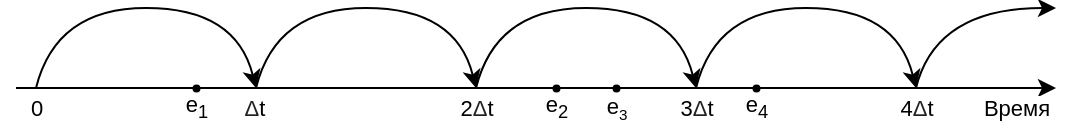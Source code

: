 <mxfile version="20.7.4" type="device" pages="3"><diagram id="KMv1QmAwRzumxNJU07oJ" name="delta t"><mxGraphModel dx="371" dy="697" grid="1" gridSize="10" guides="1" tooltips="1" connect="1" arrows="1" fold="1" page="1" pageScale="1" pageWidth="827" pageHeight="1169" math="0" shadow="0"><root><mxCell id="0"/><mxCell id="1" parent="0"/><mxCell id="cKtBrkRgg0j_BmCfLf_a-1" value="" style="endArrow=classic;html=1;rounded=0;" parent="1" edge="1"><mxGeometry relative="1" as="geometry"><mxPoint x="154" y="250" as="sourcePoint"/><mxPoint x="674" y="250" as="targetPoint"/></mxGeometry></mxCell><mxCell id="cKtBrkRgg0j_BmCfLf_a-2" value="Время" style="edgeLabel;resizable=0;html=1;align=center;verticalAlign=middle;" parent="cKtBrkRgg0j_BmCfLf_a-1" connectable="0" vertex="1"><mxGeometry relative="1" as="geometry"><mxPoint x="240" y="10" as="offset"/></mxGeometry></mxCell><mxCell id="cKtBrkRgg0j_BmCfLf_a-18" value="0" style="edgeLabel;html=1;align=center;verticalAlign=middle;resizable=0;points=[];" parent="cKtBrkRgg0j_BmCfLf_a-1" vertex="1" connectable="0"><mxGeometry x="-0.935" relative="1" as="geometry"><mxPoint x="-7" y="10" as="offset"/></mxGeometry></mxCell><mxCell id="cKtBrkRgg0j_BmCfLf_a-19" value="&lt;font style=&quot;font-size: 11px;&quot;&gt;&lt;span style=&quot;text-align: start; caret-color: rgb(32, 33, 34); color: rgb(32, 33, 34); font-family: sans-serif;&quot;&gt;Δ&lt;/span&gt;t&lt;/font&gt;" style="edgeLabel;html=1;align=center;verticalAlign=middle;resizable=0;points=[];" parent="cKtBrkRgg0j_BmCfLf_a-1" vertex="1" connectable="0"><mxGeometry x="-0.542" relative="1" as="geometry"><mxPoint y="10" as="offset"/></mxGeometry></mxCell><mxCell id="cKtBrkRgg0j_BmCfLf_a-21" value="2&lt;span style=&quot;text-align: start; caret-color: rgb(32, 33, 34); color: rgb(32, 33, 34); font-family: sans-serif;&quot;&gt;Δ&lt;/span&gt;t" style="edgeLabel;html=1;align=center;verticalAlign=middle;resizable=0;points=[];fontSize=11;" parent="cKtBrkRgg0j_BmCfLf_a-1" vertex="1" connectable="0"><mxGeometry x="-0.077" relative="1" as="geometry"><mxPoint x="-10" y="10" as="offset"/></mxGeometry></mxCell><mxCell id="cKtBrkRgg0j_BmCfLf_a-22" value="3&lt;span style=&quot;text-align: start; caret-color: rgb(32, 33, 34); color: rgb(32, 33, 34); font-family: sans-serif;&quot;&gt;Δ&lt;/span&gt;t" style="edgeLabel;html=1;align=center;verticalAlign=middle;resizable=0;points=[];fontSize=11;" parent="cKtBrkRgg0j_BmCfLf_a-1" vertex="1" connectable="0"><mxGeometry x="0.341" y="-2" relative="1" as="geometry"><mxPoint x="-9" y="8" as="offset"/></mxGeometry></mxCell><mxCell id="cKtBrkRgg0j_BmCfLf_a-23" value="4&lt;span style=&quot;text-align: start; caret-color: rgb(32, 33, 34); color: rgb(32, 33, 34); font-family: sans-serif;&quot;&gt;Δ&lt;/span&gt;t" style="edgeLabel;html=1;align=center;verticalAlign=middle;resizable=0;points=[];fontSize=11;" parent="cKtBrkRgg0j_BmCfLf_a-1" vertex="1" connectable="0"><mxGeometry x="0.764" y="-1" relative="1" as="geometry"><mxPoint x="-9" y="9" as="offset"/></mxGeometry></mxCell><mxCell id="cKtBrkRgg0j_BmCfLf_a-65" value="e&lt;sub&gt;1&lt;/sub&gt;" style="edgeLabel;html=1;align=center;verticalAlign=middle;resizable=0;points=[];fontSize=11;" parent="cKtBrkRgg0j_BmCfLf_a-1" vertex="1" connectable="0"><mxGeometry x="-0.777" y="-2" relative="1" as="geometry"><mxPoint x="32" y="8" as="offset"/></mxGeometry></mxCell><mxCell id="cKtBrkRgg0j_BmCfLf_a-66" value="e&lt;sub&gt;2&lt;/sub&gt;" style="edgeLabel;html=1;align=center;verticalAlign=middle;resizable=0;points=[];fontSize=11;" parent="cKtBrkRgg0j_BmCfLf_a-1" vertex="1" connectable="0"><mxGeometry x="-0.343" y="2" relative="1" as="geometry"><mxPoint x="99" y="12" as="offset"/></mxGeometry></mxCell><mxCell id="cKtBrkRgg0j_BmCfLf_a-68" value="e&lt;span style=&quot;font-size: 9.167px;&quot;&gt;&lt;sub&gt;3&lt;/sub&gt;&lt;/span&gt;" style="edgeLabel;html=1;align=center;verticalAlign=middle;resizable=0;points=[];fontSize=11;" parent="cKtBrkRgg0j_BmCfLf_a-1" vertex="1" connectable="0"><mxGeometry x="0.615" y="-2" relative="1" as="geometry"><mxPoint x="-120" y="8" as="offset"/></mxGeometry></mxCell><mxCell id="cKtBrkRgg0j_BmCfLf_a-69" value="e&lt;sub&gt;4&lt;/sub&gt;" style="edgeLabel;html=1;align=center;verticalAlign=middle;resizable=0;points=[];fontSize=11;" parent="cKtBrkRgg0j_BmCfLf_a-1" vertex="1" connectable="0"><mxGeometry x="0.564" y="1" relative="1" as="geometry"><mxPoint x="-37" y="11" as="offset"/></mxGeometry></mxCell><mxCell id="cKtBrkRgg0j_BmCfLf_a-12" value="" style="curved=1;endArrow=classic;html=1;rounded=1;targetPerimeterSpacing=17;" parent="1" edge="1"><mxGeometry width="50" height="50" relative="1" as="geometry"><mxPoint x="604" y="250" as="sourcePoint"/><mxPoint x="674" y="210" as="targetPoint"/><Array as="points"><mxPoint x="614" y="210"/></Array></mxGeometry></mxCell><mxCell id="cKtBrkRgg0j_BmCfLf_a-14" value="" style="curved=1;endArrow=classic;html=1;rounded=1;targetPerimeterSpacing=17;" parent="1" edge="1"><mxGeometry width="50" height="50" relative="1" as="geometry"><mxPoint x="494" y="250" as="sourcePoint"/><mxPoint x="604" y="250" as="targetPoint"/><Array as="points"><mxPoint x="504" y="210"/><mxPoint x="594" y="210"/></Array></mxGeometry></mxCell><mxCell id="cKtBrkRgg0j_BmCfLf_a-15" value="" style="curved=1;endArrow=classic;html=1;rounded=1;targetPerimeterSpacing=17;" parent="1" edge="1"><mxGeometry width="50" height="50" relative="1" as="geometry"><mxPoint x="384" y="250" as="sourcePoint"/><mxPoint x="494" y="250" as="targetPoint"/><Array as="points"><mxPoint x="394" y="210"/><mxPoint x="484" y="210"/></Array></mxGeometry></mxCell><mxCell id="cKtBrkRgg0j_BmCfLf_a-16" value="" style="curved=1;endArrow=classic;html=1;rounded=1;targetPerimeterSpacing=17;" parent="1" edge="1"><mxGeometry width="50" height="50" relative="1" as="geometry"><mxPoint x="274" y="250" as="sourcePoint"/><mxPoint x="384" y="250" as="targetPoint"/><Array as="points"><mxPoint x="284" y="210"/><mxPoint x="374" y="210"/></Array></mxGeometry></mxCell><mxCell id="cKtBrkRgg0j_BmCfLf_a-17" value="" style="curved=1;endArrow=classic;html=1;rounded=1;targetPerimeterSpacing=17;" parent="1" edge="1"><mxGeometry width="50" height="50" relative="1" as="geometry"><mxPoint x="164" y="250" as="sourcePoint"/><mxPoint x="274" y="250" as="targetPoint"/><Array as="points"><mxPoint x="174" y="210"/><mxPoint x="264" y="210"/></Array></mxGeometry></mxCell><mxCell id="cKtBrkRgg0j_BmCfLf_a-25" value="" style="shape=waypoint;sketch=0;fillStyle=solid;size=6;pointerEvents=1;points=[];fillColor=none;resizable=0;rotatable=0;perimeter=centerPerimeter;snapToPoint=1;fontSize=11;strokeWidth=0;shadow=0;perimeterSpacing=0;" parent="1" vertex="1"><mxGeometry x="224" y="230" width="40" height="40" as="geometry"/></mxCell><mxCell id="cKtBrkRgg0j_BmCfLf_a-40" value="" style="shape=waypoint;sketch=0;fillStyle=solid;size=6;pointerEvents=1;points=[];fillColor=none;resizable=0;rotatable=0;perimeter=centerPerimeter;snapToPoint=1;fontSize=11;strokeWidth=0;shadow=0;perimeterSpacing=0;" parent="1" vertex="1"><mxGeometry x="404" y="230" width="40" height="40" as="geometry"/></mxCell><mxCell id="cKtBrkRgg0j_BmCfLf_a-48" value="" style="shape=waypoint;sketch=0;fillStyle=solid;size=6;pointerEvents=1;points=[];fillColor=none;resizable=0;rotatable=0;perimeter=centerPerimeter;snapToPoint=1;fontSize=11;strokeWidth=0;shadow=0;perimeterSpacing=0;" parent="1" vertex="1"><mxGeometry x="434" y="230" width="40" height="40" as="geometry"/></mxCell><mxCell id="cKtBrkRgg0j_BmCfLf_a-64" value="" style="shape=waypoint;sketch=0;fillStyle=solid;size=6;pointerEvents=1;points=[];fillColor=none;resizable=0;rotatable=0;perimeter=centerPerimeter;snapToPoint=1;fontSize=11;strokeWidth=0;shadow=0;perimeterSpacing=0;" parent="1" vertex="1"><mxGeometry x="504" y="230" width="40" height="40" as="geometry"/></mxCell></root></mxGraphModel></diagram><diagram id="pV2gE-wgixSJf4m0eMTf" name="delta z"><mxGraphModel dx="583" dy="697" grid="1" gridSize="10" guides="1" tooltips="1" connect="1" arrows="1" fold="1" page="1" pageScale="1" pageWidth="827" pageHeight="1169" math="0" shadow="0"><root><mxCell id="0"/><mxCell id="1" parent="0"/><mxCell id="Vh6ejoAK32ohGKoCwGKY-1" value="" style="endArrow=classicThin;html=1;rounded=0;endFill=1;" parent="1" edge="1"><mxGeometry relative="1" as="geometry"><mxPoint x="80" y="250" as="sourcePoint"/><mxPoint x="720" y="250" as="targetPoint"/></mxGeometry></mxCell><mxCell id="Vh6ejoAK32ohGKoCwGKY-2" value="Время" style="edgeLabel;resizable=0;html=1;align=center;verticalAlign=middle;" parent="Vh6ejoAK32ohGKoCwGKY-1" connectable="0" vertex="1"><mxGeometry relative="1" as="geometry"><mxPoint x="300" y="10" as="offset"/></mxGeometry></mxCell><mxCell id="Vh6ejoAK32ohGKoCwGKY-3" value="0" style="edgeLabel;html=1;align=center;verticalAlign=middle;resizable=0;points=[];" parent="Vh6ejoAK32ohGKoCwGKY-1" vertex="1" connectable="0"><mxGeometry x="-0.935" relative="1" as="geometry"><mxPoint x="-11" y="10" as="offset"/></mxGeometry></mxCell><mxCell id="Vh6ejoAK32ohGKoCwGKY-4" value="&lt;div style=&quot;text-align: start;&quot;&gt;&lt;font face=&quot;sans-serif&quot; color=&quot;#202122&quot;&gt;&lt;span style=&quot;caret-color: rgb(32, 33, 34);&quot;&gt;t&lt;sub&gt;1&lt;/sub&gt;&lt;/span&gt;&lt;/font&gt;&lt;/div&gt;" style="edgeLabel;html=1;align=center;verticalAlign=middle;resizable=0;points=[];" parent="Vh6ejoAK32ohGKoCwGKY-1" vertex="1" connectable="0"><mxGeometry x="-0.542" relative="1" as="geometry"><mxPoint x="-27" y="10" as="offset"/></mxGeometry></mxCell><mxCell id="Vh6ejoAK32ohGKoCwGKY-5" value="t&lt;sub&gt;2&lt;/sub&gt;" style="edgeLabel;html=1;align=center;verticalAlign=middle;resizable=0;points=[];fontSize=11;" parent="Vh6ejoAK32ohGKoCwGKY-1" vertex="1" connectable="0"><mxGeometry x="-0.077" relative="1" as="geometry"><mxPoint x="-45" y="10" as="offset"/></mxGeometry></mxCell><mxCell id="Vh6ejoAK32ohGKoCwGKY-6" value="t&lt;sub&gt;4&lt;/sub&gt;" style="edgeLabel;html=1;align=center;verticalAlign=middle;resizable=0;points=[];fontSize=11;" parent="Vh6ejoAK32ohGKoCwGKY-1" vertex="1" connectable="0"><mxGeometry x="0.341" y="-2" relative="1" as="geometry"><mxPoint x="-59" y="8" as="offset"/></mxGeometry></mxCell><mxCell id="Vh6ejoAK32ohGKoCwGKY-7" value="c&lt;sub&gt;2&lt;/sub&gt;" style="edgeLabel;html=1;align=center;verticalAlign=middle;resizable=0;points=[];fontSize=11;" parent="Vh6ejoAK32ohGKoCwGKY-1" vertex="1" connectable="0"><mxGeometry x="0.764" y="-1" relative="1" as="geometry"><mxPoint x="6" y="9" as="offset"/></mxGeometry></mxCell><mxCell id="Vh6ejoAK32ohGKoCwGKY-8" value="e&lt;sub&gt;1&lt;/sub&gt;" style="edgeLabel;html=1;align=center;verticalAlign=middle;resizable=0;points=[];fontSize=11;" parent="Vh6ejoAK32ohGKoCwGKY-1" vertex="1" connectable="0"><mxGeometry x="-0.777" y="-2" relative="1" as="geometry"><mxPoint x="48" y="-32" as="offset"/></mxGeometry></mxCell><mxCell id="Vh6ejoAK32ohGKoCwGKY-9" value="e&lt;sub&gt;2&lt;/sub&gt;" style="edgeLabel;html=1;align=center;verticalAlign=middle;resizable=0;points=[];fontSize=11;" parent="Vh6ejoAK32ohGKoCwGKY-1" vertex="1" connectable="0"><mxGeometry x="-0.343" y="2" relative="1" as="geometry"><mxPoint x="40" y="-28" as="offset"/></mxGeometry></mxCell><mxCell id="Vh6ejoAK32ohGKoCwGKY-10" value="e&lt;span style=&quot;font-size: 9.167px;&quot;&gt;&lt;sub&gt;3&lt;/sub&gt;&lt;/span&gt;" style="edgeLabel;html=1;align=center;verticalAlign=middle;resizable=0;points=[];fontSize=11;" parent="Vh6ejoAK32ohGKoCwGKY-1" vertex="1" connectable="0"><mxGeometry x="0.615" y="-2" relative="1" as="geometry"><mxPoint x="-217" y="-32" as="offset"/></mxGeometry></mxCell><mxCell id="Vh6ejoAK32ohGKoCwGKY-11" value="e&lt;sub&gt;4&lt;/sub&gt;" style="edgeLabel;html=1;align=center;verticalAlign=middle;resizable=0;points=[];fontSize=11;" parent="Vh6ejoAK32ohGKoCwGKY-1" vertex="1" connectable="0"><mxGeometry x="0.564" y="1" relative="1" as="geometry"><mxPoint x="-130" y="-29" as="offset"/></mxGeometry></mxCell><mxCell id="Vh6ejoAK32ohGKoCwGKY-12" value="e&lt;sub&gt;0&lt;/sub&gt;" style="edgeLabel;html=1;align=center;verticalAlign=middle;resizable=0;points=[];fontSize=11;" parent="Vh6ejoAK32ohGKoCwGKY-1" vertex="1" connectable="0"><mxGeometry x="-0.779" y="-1" relative="1" as="geometry"><mxPoint x="-61" y="-31" as="offset"/></mxGeometry></mxCell><mxCell id="Vh6ejoAK32ohGKoCwGKY-13" value="&lt;sub&gt;&lt;span style=&quot;font-size: 11px;&quot;&gt;c&lt;sub&gt;1&lt;/sub&gt;&lt;/span&gt;&lt;/sub&gt;" style="edgeLabel;html=1;align=center;verticalAlign=middle;resizable=0;points=[];fontSize=11;" parent="Vh6ejoAK32ohGKoCwGKY-1" vertex="1" connectable="0"><mxGeometry x="0.027" relative="1" as="geometry"><mxPoint x="-29" y="10" as="offset"/></mxGeometry></mxCell><mxCell id="Vh6ejoAK32ohGKoCwGKY-14" value="e&lt;sub&gt;5&lt;/sub&gt;" style="edgeLabel;html=1;align=center;verticalAlign=middle;resizable=0;points=[];fontSize=11;" parent="Vh6ejoAK32ohGKoCwGKY-1" vertex="1" connectable="0"><mxGeometry x="0.688" y="-1" relative="1" as="geometry"><mxPoint x="30" y="-31" as="offset"/></mxGeometry></mxCell><mxCell id="Vh6ejoAK32ohGKoCwGKY-15" value="" style="curved=1;endArrow=classicThin;html=1;rounded=1;targetPerimeterSpacing=17;endFill=1;strokeWidth=2;" parent="1" edge="1"><mxGeometry width="50" height="50" relative="1" as="geometry"><mxPoint x="650" y="250" as="sourcePoint"/><mxPoint x="720" y="210" as="targetPoint"/><Array as="points"><mxPoint x="660" y="210"/></Array></mxGeometry></mxCell><mxCell id="Vh6ejoAK32ohGKoCwGKY-16" value="" style="curved=1;endArrow=classicThin;html=1;rounded=1;targetPerimeterSpacing=17;endFill=1;strokeWidth=2;" parent="1" edge="1"><mxGeometry width="50" height="50" relative="1" as="geometry"><mxPoint x="90" y="250" as="sourcePoint"/><mxPoint x="200" y="250" as="targetPoint"/><Array as="points"><mxPoint x="110" y="210"/><mxPoint x="180" y="210"/></Array></mxGeometry></mxCell><mxCell id="Vh6ejoAK32ohGKoCwGKY-17" value="" style="shape=waypoint;sketch=0;fillStyle=solid;size=6;pointerEvents=1;points=[];fillColor=none;resizable=0;rotatable=0;perimeter=centerPerimeter;snapToPoint=1;fontSize=11;strokeWidth=0;shadow=0;perimeterSpacing=0;" parent="1" vertex="1"><mxGeometry x="180" y="230" width="40" height="40" as="geometry"/></mxCell><mxCell id="Vh6ejoAK32ohGKoCwGKY-18" value="" style="shape=waypoint;sketch=0;fillStyle=solid;size=6;pointerEvents=1;points=[];fillColor=none;resizable=0;rotatable=0;perimeter=centerPerimeter;snapToPoint=1;fontSize=11;strokeWidth=0;shadow=0;perimeterSpacing=0;" parent="1" vertex="1"><mxGeometry x="360" y="230" width="40" height="40" as="geometry"/></mxCell><mxCell id="Vh6ejoAK32ohGKoCwGKY-19" value="" style="shape=waypoint;sketch=0;fillStyle=solid;size=6;pointerEvents=1;points=[];fillColor=none;resizable=0;rotatable=0;perimeter=centerPerimeter;snapToPoint=1;fontSize=11;strokeWidth=0;shadow=0;perimeterSpacing=0;" parent="1" vertex="1"><mxGeometry x="310" y="230" width="40" height="40" as="geometry"/></mxCell><mxCell id="Vh6ejoAK32ohGKoCwGKY-20" value="" style="shape=waypoint;sketch=0;fillStyle=solid;size=6;pointerEvents=1;points=[];fillColor=none;resizable=0;rotatable=0;perimeter=centerPerimeter;snapToPoint=1;fontSize=11;strokeWidth=0;shadow=0;perimeterSpacing=0;" parent="1" vertex="1"><mxGeometry x="430" y="230" width="40" height="40" as="geometry"/></mxCell><mxCell id="Vh6ejoAK32ohGKoCwGKY-21" value="" style="curved=1;endArrow=classicThin;html=1;rounded=1;targetPerimeterSpacing=17;endFill=1;strokeWidth=2;" parent="1" edge="1"><mxGeometry width="50" height="50" relative="1" as="geometry"><mxPoint x="200" y="250" as="sourcePoint"/><mxPoint x="330" y="250" as="targetPoint"/><Array as="points"><mxPoint x="230" y="210"/><mxPoint x="300" y="210"/></Array></mxGeometry></mxCell><mxCell id="Vh6ejoAK32ohGKoCwGKY-22" value="" style="curved=1;endArrow=classicThin;html=1;rounded=1;targetPerimeterSpacing=17;endFill=1;strokeWidth=2;" parent="1" target="Vh6ejoAK32ohGKoCwGKY-18" edge="1"><mxGeometry width="50" height="50" relative="1" as="geometry"><mxPoint x="330" y="250" as="sourcePoint"/><mxPoint x="460" y="250" as="targetPoint"/><Array as="points"><mxPoint x="340" y="210"/><mxPoint x="370" y="210"/></Array></mxGeometry></mxCell><mxCell id="Vh6ejoAK32ohGKoCwGKY-23" value="" style="curved=1;endArrow=classicThin;html=1;rounded=1;targetPerimeterSpacing=17;endFill=1;strokeWidth=2;" parent="1" edge="1"><mxGeometry width="50" height="50" relative="1" as="geometry"><mxPoint x="380" y="250" as="sourcePoint"/><mxPoint x="450" y="250" as="targetPoint"/><Array as="points"><mxPoint x="390" y="210"/><mxPoint x="440" y="210"/></Array></mxGeometry></mxCell><mxCell id="Vh6ejoAK32ohGKoCwGKY-24" value="" style="curved=1;endArrow=classicThin;html=1;rounded=1;targetPerimeterSpacing=17;endFill=1;strokeWidth=2;" parent="1" edge="1"><mxGeometry width="50" height="50" relative="1" as="geometry"><mxPoint x="450" y="250" as="sourcePoint"/><mxPoint x="650" y="250" as="targetPoint"/><Array as="points"><mxPoint x="480" y="210"/><mxPoint x="610" y="210"/></Array></mxGeometry></mxCell><mxCell id="Vh6ejoAK32ohGKoCwGKY-25" value="" style="shape=waypoint;sketch=0;fillStyle=solid;size=6;pointerEvents=1;points=[];fillColor=none;resizable=0;rotatable=0;perimeter=centerPerimeter;snapToPoint=1;fontSize=11;strokeWidth=0;shadow=0;perimeterSpacing=0;" parent="1" vertex="1"><mxGeometry x="70" y="230" width="40" height="40" as="geometry"/></mxCell><mxCell id="Vh6ejoAK32ohGKoCwGKY-26" value="" style="shape=waypoint;sketch=0;fillStyle=solid;size=6;pointerEvents=1;points=[];fillColor=none;resizable=0;rotatable=0;perimeter=centerPerimeter;snapToPoint=1;fontSize=11;strokeWidth=0;shadow=0;perimeterSpacing=0;" parent="1" vertex="1"><mxGeometry x="630" y="230" width="40" height="40" as="geometry"/></mxCell><mxCell id="Vh6ejoAK32ohGKoCwGKY-27" value="" style="shape=curlyBracket;whiteSpace=wrap;html=1;rounded=1;flipH=1;shadow=0;sketch=0;strokeWidth=1;fontSize=11;fillColor=none;direction=north;" parent="1" vertex="1"><mxGeometry x="90" y="300" width="110" height="20" as="geometry"/></mxCell><mxCell id="Vh6ejoAK32ohGKoCwGKY-28" value="" style="shape=curlyBracket;whiteSpace=wrap;html=1;rounded=1;flipH=1;shadow=0;sketch=0;strokeWidth=1;fontSize=11;fillColor=none;direction=north;" parent="1" vertex="1"><mxGeometry x="200" y="300" width="130" height="20" as="geometry"/></mxCell><mxCell id="Vh6ejoAK32ohGKoCwGKY-29" value="" style="shape=curlyBracket;whiteSpace=wrap;html=1;rounded=1;flipH=1;shadow=0;sketch=0;strokeWidth=1;fontSize=11;fillColor=none;direction=north;" parent="1" vertex="1"><mxGeometry x="330" y="300" width="120" height="20" as="geometry"/></mxCell><mxCell id="Vh6ejoAK32ohGKoCwGKY-30" value="" style="shape=curlyBracket;whiteSpace=wrap;html=1;rounded=1;flipH=1;shadow=0;sketch=0;strokeWidth=1;fontSize=11;fillColor=none;direction=north;" parent="1" vertex="1"><mxGeometry x="200" y="380" width="180" height="20" as="geometry"/></mxCell><mxCell id="Vh6ejoAK32ohGKoCwGKY-31" value="" style="shape=curlyBracket;whiteSpace=wrap;html=1;rounded=1;flipH=1;shadow=0;sketch=0;strokeWidth=1;fontSize=11;fillColor=none;direction=north;" parent="1" vertex="1"><mxGeometry x="380" y="380" width="270" height="20" as="geometry"/></mxCell><mxCell id="Vh6ejoAK32ohGKoCwGKY-32" value="" style="line;strokeWidth=1;direction=south;html=1;perimeter=backbonePerimeter;points=[];outlineConnect=0;shadow=0;sketch=0;fontSize=11;fillColor=none;" parent="1" vertex="1"><mxGeometry x="85" y="270" width="10" height="20" as="geometry"/></mxCell><mxCell id="Vh6ejoAK32ohGKoCwGKY-33" value="" style="line;strokeWidth=1;direction=south;html=1;perimeter=backbonePerimeter;points=[];outlineConnect=0;shadow=0;sketch=0;fontSize=11;fillColor=none;" parent="1" vertex="1"><mxGeometry x="195" y="270" width="10" height="20" as="geometry"/></mxCell><mxCell id="Vh6ejoAK32ohGKoCwGKY-34" value="" style="line;strokeWidth=1;direction=south;html=1;perimeter=backbonePerimeter;points=[];outlineConnect=0;shadow=0;sketch=0;fontSize=11;fillColor=none;" parent="1" vertex="1"><mxGeometry x="325" y="270" width="10" height="20" as="geometry"/></mxCell><mxCell id="Vh6ejoAK32ohGKoCwGKY-35" value="" style="line;strokeWidth=1;direction=south;html=1;perimeter=backbonePerimeter;points=[];outlineConnect=0;shadow=0;sketch=0;fontSize=11;fillColor=none;" parent="1" vertex="1"><mxGeometry x="445" y="270" width="10" height="20" as="geometry"/></mxCell><mxCell id="Vh6ejoAK32ohGKoCwGKY-36" value="" style="line;strokeWidth=1;direction=south;html=1;perimeter=backbonePerimeter;points=[];outlineConnect=0;shadow=0;sketch=0;fontSize=11;fillColor=none;" parent="1" vertex="1"><mxGeometry x="195" y="350" width="10" height="20" as="geometry"/></mxCell><mxCell id="Vh6ejoAK32ohGKoCwGKY-37" value="" style="line;strokeWidth=1;direction=south;html=1;perimeter=backbonePerimeter;points=[];outlineConnect=0;shadow=0;sketch=0;fontSize=11;fillColor=none;" parent="1" vertex="1"><mxGeometry x="375" y="350" width="10" height="20" as="geometry"/></mxCell><mxCell id="Vh6ejoAK32ohGKoCwGKY-38" value="" style="line;strokeWidth=1;direction=south;html=1;perimeter=backbonePerimeter;points=[];outlineConnect=0;shadow=0;sketch=0;fontSize=11;fillColor=none;" parent="1" vertex="1"><mxGeometry x="645" y="350" width="10" height="20" as="geometry"/></mxCell><mxCell id="Vh6ejoAK32ohGKoCwGKY-39" value="A&lt;sub&gt;1&lt;/sub&gt;" style="text;html=1;strokeColor=none;fillColor=none;align=center;verticalAlign=middle;whiteSpace=wrap;rounded=0;shadow=0;sketch=0;strokeWidth=1;fontSize=11;" parent="1" vertex="1"><mxGeometry x="140" y="320" width="12.5" height="20" as="geometry"/></mxCell><mxCell id="Vh6ejoAK32ohGKoCwGKY-40" value="A&lt;sub&gt;2&lt;/sub&gt;" style="text;html=1;strokeColor=none;fillColor=none;align=center;verticalAlign=middle;whiteSpace=wrap;rounded=0;shadow=0;sketch=0;strokeWidth=1;fontSize=11;" parent="1" vertex="1"><mxGeometry x="258.75" y="320" width="12.5" height="20" as="geometry"/></mxCell><mxCell id="Vh6ejoAK32ohGKoCwGKY-41" value="A&lt;span style=&quot;font-size: 9.167px;&quot;&gt;&lt;sub&gt;3&lt;/sub&gt;&lt;/span&gt;" style="text;html=1;strokeColor=none;fillColor=none;align=center;verticalAlign=middle;whiteSpace=wrap;rounded=0;shadow=0;sketch=0;strokeWidth=1;fontSize=11;" parent="1" vertex="1"><mxGeometry x="383.75" y="320" width="12.5" height="20" as="geometry"/></mxCell></root></mxGraphModel></diagram><diagram name="delft" id="32yzfd8zbCDT6p-yQ1WH"><mxGraphModel dx="464" dy="871" grid="1" gridSize="10" guides="1" tooltips="1" connect="1" arrows="1" fold="1" page="1" pageScale="1" pageWidth="827" pageHeight="1169" math="0" shadow="0"><root><mxCell id="ralPsWuAEDpZf-qdHvh1-0"/><mxCell id="ralPsWuAEDpZf-qdHvh1-1" parent="ralPsWuAEDpZf-qdHvh1-0"/><mxCell id="Ng2i4rhF9wiG7zZO2P-p-20" value="" style="endArrow=classic;html=1;rounded=0;" edge="1" parent="ralPsWuAEDpZf-qdHvh1-1"><mxGeometry relative="1" as="geometry"><mxPoint x="510.69" y="260" as="sourcePoint"/><mxPoint x="860" y="260" as="targetPoint"/></mxGeometry></mxCell><mxCell id="Ng2i4rhF9wiG7zZO2P-p-21" value="Время" style="edgeLabel;resizable=0;html=1;align=center;verticalAlign=middle;" connectable="0" vertex="1" parent="Ng2i4rhF9wiG7zZO2P-p-20"><mxGeometry relative="1" as="geometry"><mxPoint x="159" y="10" as="offset"/></mxGeometry></mxCell><mxCell id="B6szDnQl3JdlNvCBeud0-0" value="" style="endArrow=none;html=1;rounded=0;fontSize=12;startSize=14;endSize=14;sourcePerimeterSpacing=8;targetPerimeterSpacing=8;curved=0;" edge="1" parent="ralPsWuAEDpZf-qdHvh1-1"><mxGeometry width="50" height="50" relative="1" as="geometry"><mxPoint x="230" y="260" as="sourcePoint"/><mxPoint x="310" y="260" as="targetPoint"/><Array as="points"><mxPoint x="230" y="220"/><mxPoint x="310" y="220"/></Array></mxGeometry></mxCell><mxCell id="B6szDnQl3JdlNvCBeud0-1" value="&lt;div style=&quot;text-align: start;&quot;&gt;&lt;font face=&quot;sans-serif&quot; color=&quot;#202122&quot;&gt;&lt;span style=&quot;caret-color: rgb(32, 33, 34);&quot;&gt;t&lt;sub&gt;1&lt;/sub&gt;+t&lt;sub&gt;p&lt;/sub&gt;&lt;/span&gt;&lt;/font&gt;&lt;/div&gt;" style="edgeLabel;html=1;align=center;verticalAlign=middle;resizable=0;points=[];" vertex="1" connectable="0" parent="ralPsWuAEDpZf-qdHvh1-1"><mxGeometry x="310.0" y="270" as="geometry"/></mxCell><mxCell id="B6szDnQl3JdlNvCBeud0-2" value="" style="endArrow=none;html=1;rounded=0;fontSize=12;startSize=14;endSize=14;sourcePerimeterSpacing=8;targetPerimeterSpacing=8;curved=0;" edge="1" parent="ralPsWuAEDpZf-qdHvh1-1"><mxGeometry width="50" height="50" relative="1" as="geometry"><mxPoint x="350" y="260" as="sourcePoint"/><mxPoint x="430.0" y="260" as="targetPoint"/><Array as="points"><mxPoint x="350" y="220"/><mxPoint x="430" y="220"/></Array></mxGeometry></mxCell><mxCell id="B6szDnQl3JdlNvCBeud0-3" value="&lt;div style=&quot;text-align: start;&quot;&gt;&lt;font face=&quot;sans-serif&quot; color=&quot;#202122&quot;&gt;&lt;span style=&quot;caret-color: rgb(32, 33, 34);&quot;&gt;t&lt;sub&gt;2&lt;/sub&gt;&lt;/span&gt;&lt;/font&gt;&lt;/div&gt;" style="edgeLabel;html=1;align=center;verticalAlign=middle;resizable=0;points=[];" vertex="1" connectable="0" parent="ralPsWuAEDpZf-qdHvh1-1"><mxGeometry x="350.0" y="270" as="geometry"/></mxCell><mxCell id="B6szDnQl3JdlNvCBeud0-4" value="&lt;div style=&quot;text-align: start;&quot;&gt;&lt;font face=&quot;sans-serif&quot; color=&quot;#202122&quot;&gt;&lt;span style=&quot;caret-color: rgb(32, 33, 34);&quot;&gt;t&lt;sub&gt;2&lt;/sub&gt;+t&lt;sub&gt;p&lt;/sub&gt;&lt;/span&gt;&lt;/font&gt;&lt;/div&gt;" style="edgeLabel;html=1;align=center;verticalAlign=middle;resizable=0;points=[];" vertex="1" connectable="0" parent="ralPsWuAEDpZf-qdHvh1-1"><mxGeometry x="430.0" y="270" as="geometry"/></mxCell><mxCell id="B6szDnQl3JdlNvCBeud0-5" value="" style="endArrow=none;html=1;rounded=0;fontSize=12;startSize=14;endSize=14;sourcePerimeterSpacing=8;targetPerimeterSpacing=8;curved=0;" edge="1" parent="ralPsWuAEDpZf-qdHvh1-1"><mxGeometry width="50" height="50" relative="1" as="geometry"><mxPoint x="680.0" y="260" as="sourcePoint"/><mxPoint x="760.0" y="260" as="targetPoint"/><Array as="points"><mxPoint x="680" y="220"/><mxPoint x="760" y="220"/></Array></mxGeometry></mxCell><mxCell id="B6szDnQl3JdlNvCBeud0-6" value="" style="endArrow=none;html=1;rounded=0;fontSize=12;startSize=14;endSize=14;sourcePerimeterSpacing=8;targetPerimeterSpacing=8;curved=0;" edge="1" parent="ralPsWuAEDpZf-qdHvh1-1"><mxGeometry width="50" height="50" relative="1" as="geometry"><mxPoint x="530.0" y="260" as="sourcePoint"/><mxPoint x="610.0" y="260" as="targetPoint"/><Array as="points"><mxPoint x="530" y="220"/><mxPoint x="610" y="220"/></Array></mxGeometry></mxCell><mxCell id="JAmFh_fY5VMdA7O6yPv2-0" value="" style="endArrow=none;dashed=1;html=1;rounded=0;fontSize=12;startSize=14;endSize=14;sourcePerimeterSpacing=8;targetPerimeterSpacing=8;curved=1;" edge="1" parent="ralPsWuAEDpZf-qdHvh1-1"><mxGeometry width="50" height="50" relative="1" as="geometry"><mxPoint x="450" y="260" as="sourcePoint"/><mxPoint x="510" y="260" as="targetPoint"/></mxGeometry></mxCell><mxCell id="JAmFh_fY5VMdA7O6yPv2-1" value="" style="endArrow=none;html=1;rounded=0;fontSize=12;startSize=14;endSize=14;sourcePerimeterSpacing=8;targetPerimeterSpacing=8;curved=1;" edge="1" parent="ralPsWuAEDpZf-qdHvh1-1"><mxGeometry width="50" height="50" relative="1" as="geometry"><mxPoint x="180" y="260" as="sourcePoint"/><mxPoint x="450" y="260" as="targetPoint"/></mxGeometry></mxCell><mxCell id="JAmFh_fY5VMdA7O6yPv2-2" value="&lt;div style=&quot;text-align: start;&quot;&gt;&lt;font face=&quot;sans-serif&quot; color=&quot;#202122&quot;&gt;&lt;span style=&quot;caret-color: rgb(32, 33, 34);&quot;&gt;t&lt;sub&gt;1&lt;/sub&gt;&lt;/span&gt;&lt;/font&gt;&lt;/div&gt;" style="edgeLabel;html=1;align=center;verticalAlign=middle;resizable=0;points=[];" vertex="1" connectable="0" parent="ralPsWuAEDpZf-qdHvh1-1"><mxGeometry x="240.0" y="280" as="geometry"><mxPoint x="-10" y="-10" as="offset"/></mxGeometry></mxCell><mxCell id="JAmFh_fY5VMdA7O6yPv2-3" value="&lt;div style=&quot;text-align: start;&quot;&gt;&lt;font face=&quot;sans-serif&quot; color=&quot;#202122&quot;&gt;&lt;span style=&quot;caret-color: rgb(32, 33, 34);&quot;&gt;0&lt;/span&gt;&lt;/font&gt;&lt;/div&gt;" style="edgeLabel;html=1;align=center;verticalAlign=middle;resizable=0;points=[];" vertex="1" connectable="0" parent="ralPsWuAEDpZf-qdHvh1-1"><mxGeometry x="190.0" y="270" as="geometry"/></mxCell><mxCell id="JAmFh_fY5VMdA7O6yPv2-5" value="&lt;div style=&quot;text-align: start;&quot;&gt;&lt;font face=&quot;sans-serif&quot; color=&quot;#202122&quot;&gt;&lt;span style=&quot;caret-color: rgb(32, 33, 34);&quot;&gt;t&lt;sub&gt;i&lt;/sub&gt;&lt;/span&gt;&lt;/font&gt;&lt;/div&gt;" style="edgeLabel;html=1;align=center;verticalAlign=middle;resizable=0;points=[];" vertex="1" connectable="0" parent="ralPsWuAEDpZf-qdHvh1-1"><mxGeometry x="530.0" y="270" as="geometry"/></mxCell><mxCell id="JAmFh_fY5VMdA7O6yPv2-6" value="&lt;div style=&quot;text-align: start;&quot;&gt;&lt;font face=&quot;sans-serif&quot; color=&quot;#202122&quot;&gt;&lt;span style=&quot;caret-color: rgb(32, 33, 34);&quot;&gt;t&lt;sub&gt;i&lt;/sub&gt;+t&lt;sub&gt;p&lt;/sub&gt;&lt;/span&gt;&lt;/font&gt;&lt;/div&gt;" style="edgeLabel;html=1;align=center;verticalAlign=middle;resizable=0;points=[];" vertex="1" connectable="0" parent="ralPsWuAEDpZf-qdHvh1-1"><mxGeometry x="610.0" y="270" as="geometry"/></mxCell><mxCell id="JAmFh_fY5VMdA7O6yPv2-7" value="&lt;div style=&quot;text-align: start;&quot;&gt;&lt;font face=&quot;sans-serif&quot; color=&quot;#202122&quot;&gt;&lt;span style=&quot;caret-color: rgb(32, 33, 34);&quot;&gt;t&lt;sub&gt;i+1&lt;/sub&gt;&lt;/span&gt;&lt;/font&gt;&lt;/div&gt;" style="edgeLabel;html=1;align=center;verticalAlign=middle;resizable=0;points=[];" vertex="1" connectable="0" parent="ralPsWuAEDpZf-qdHvh1-1"><mxGeometry x="680.0" y="270" as="geometry"/></mxCell><mxCell id="JAmFh_fY5VMdA7O6yPv2-8" value="&lt;div style=&quot;text-align: start;&quot;&gt;&lt;font face=&quot;sans-serif&quot; color=&quot;#202122&quot;&gt;&lt;span style=&quot;caret-color: rgb(32, 33, 34);&quot;&gt;t&lt;sub&gt;i+1&lt;/sub&gt;+t&lt;sub&gt;p&lt;/sub&gt;&lt;/span&gt;&lt;/font&gt;&lt;/div&gt;" style="edgeLabel;html=1;align=center;verticalAlign=middle;resizable=0;points=[];" vertex="1" connectable="0" parent="ralPsWuAEDpZf-qdHvh1-1"><mxGeometry x="760.0" y="270" as="geometry"/></mxCell><mxCell id="ijxl-WrIdKarz1wefCOX-0" value="" style="shape=curlyBracket;whiteSpace=wrap;html=1;rounded=1;flipH=1;shadow=0;sketch=0;strokeWidth=1;fontSize=11;fillColor=none;direction=north;rotation=-180;" vertex="1" parent="ralPsWuAEDpZf-qdHvh1-1"><mxGeometry x="230" y="190" width="80" height="20" as="geometry"/></mxCell><mxCell id="_9vX0L0P0FAYkwyaC1wx-0" value="" style="shape=waypoint;sketch=0;fillStyle=solid;size=6;pointerEvents=1;points=[];fillColor=none;resizable=0;rotatable=0;perimeter=centerPerimeter;snapToPoint=1;fontSize=11;strokeWidth=0;shadow=0;perimeterSpacing=0;" vertex="1" parent="ralPsWuAEDpZf-qdHvh1-1"><mxGeometry x="330" y="240" width="40" height="40" as="geometry"/></mxCell><mxCell id="_9vX0L0P0FAYkwyaC1wx-1" value="" style="shape=waypoint;sketch=0;fillStyle=solid;size=6;pointerEvents=1;points=[];fillColor=none;resizable=0;rotatable=0;perimeter=centerPerimeter;snapToPoint=1;fontSize=11;strokeWidth=0;shadow=0;perimeterSpacing=0;" vertex="1" parent="ralPsWuAEDpZf-qdHvh1-1"><mxGeometry x="210" y="240" width="40" height="40" as="geometry"/></mxCell><mxCell id="_9vX0L0P0FAYkwyaC1wx-2" value="" style="shape=waypoint;sketch=0;fillStyle=solid;size=6;pointerEvents=1;points=[];fillColor=none;resizable=0;rotatable=0;perimeter=centerPerimeter;snapToPoint=1;fontSize=11;strokeWidth=0;shadow=0;perimeterSpacing=0;" vertex="1" parent="ralPsWuAEDpZf-qdHvh1-1"><mxGeometry x="510" y="240" width="40" height="40" as="geometry"/></mxCell><mxCell id="_9vX0L0P0FAYkwyaC1wx-3" value="" style="shape=waypoint;sketch=0;fillStyle=solid;size=6;pointerEvents=1;points=[];fillColor=none;resizable=0;rotatable=0;perimeter=centerPerimeter;snapToPoint=1;fontSize=11;strokeWidth=0;shadow=0;perimeterSpacing=0;" vertex="1" parent="ralPsWuAEDpZf-qdHvh1-1"><mxGeometry x="660" y="240" width="40" height="40" as="geometry"/></mxCell><mxCell id="l1aqh-gnU4RmDm3DTg-P-1" value="" style="shape=curlyBracket;whiteSpace=wrap;html=1;rounded=1;flipH=1;shadow=0;sketch=0;strokeWidth=1;fontSize=11;fillColor=none;direction=north;rotation=-180;" vertex="1" parent="ralPsWuAEDpZf-qdHvh1-1"><mxGeometry x="350" y="190" width="80" height="20" as="geometry"/></mxCell><mxCell id="l1aqh-gnU4RmDm3DTg-P-2" value="" style="shape=curlyBracket;whiteSpace=wrap;html=1;rounded=1;flipH=1;shadow=0;sketch=0;strokeWidth=1;fontSize=11;fillColor=none;direction=north;rotation=-180;" vertex="1" parent="ralPsWuAEDpZf-qdHvh1-1"><mxGeometry x="530" y="190" width="80" height="20" as="geometry"/></mxCell><mxCell id="l1aqh-gnU4RmDm3DTg-P-3" value="" style="shape=curlyBracket;whiteSpace=wrap;html=1;rounded=1;flipH=1;shadow=0;sketch=0;strokeWidth=1;fontSize=11;fillColor=none;direction=north;rotation=-180;" vertex="1" parent="ralPsWuAEDpZf-qdHvh1-1"><mxGeometry x="680" y="190" width="80" height="20" as="geometry"/></mxCell><mxCell id="l1aqh-gnU4RmDm3DTg-P-4" value="&lt;div style=&quot;text-align: start;&quot;&gt;&lt;font face=&quot;sans-serif&quot; color=&quot;#202122&quot;&gt;&lt;span style=&quot;caret-color: rgb(32, 33, 34);&quot;&gt;P&lt;sub&gt;2&lt;/sub&gt;&lt;/span&gt;&lt;/font&gt;&lt;/div&gt;" style="edgeLabel;html=1;align=center;verticalAlign=middle;resizable=0;points=[];" vertex="1" connectable="0" parent="ralPsWuAEDpZf-qdHvh1-1"><mxGeometry x="390.0" y="180" as="geometry"><mxPoint x="-1" y="-3" as="offset"/></mxGeometry></mxCell><mxCell id="l1aqh-gnU4RmDm3DTg-P-5" value="&lt;div style=&quot;text-align: start;&quot;&gt;&lt;font face=&quot;sans-serif&quot; color=&quot;#202122&quot;&gt;&lt;span style=&quot;caret-color: rgb(32, 33, 34);&quot;&gt;P&lt;sub&gt;1&lt;/sub&gt;&lt;/span&gt;&lt;/font&gt;&lt;/div&gt;" style="edgeLabel;html=1;align=center;verticalAlign=middle;resizable=0;points=[];" vertex="1" connectable="0" parent="ralPsWuAEDpZf-qdHvh1-1"><mxGeometry x="270.0" y="180" as="geometry"><mxPoint x="-1" y="-3" as="offset"/></mxGeometry></mxCell><mxCell id="l1aqh-gnU4RmDm3DTg-P-6" value="&lt;div style=&quot;text-align: start;&quot;&gt;&lt;font face=&quot;sans-serif&quot; color=&quot;#202122&quot;&gt;&lt;span style=&quot;caret-color: rgb(32, 33, 34);&quot;&gt;P&lt;sub&gt;i&lt;/sub&gt;&lt;/span&gt;&lt;/font&gt;&lt;/div&gt;" style="edgeLabel;html=1;align=center;verticalAlign=middle;resizable=0;points=[];" vertex="1" connectable="0" parent="ralPsWuAEDpZf-qdHvh1-1"><mxGeometry x="570.0" y="180" as="geometry"><mxPoint x="-1" y="-3" as="offset"/></mxGeometry></mxCell><mxCell id="l1aqh-gnU4RmDm3DTg-P-7" value="&lt;div style=&quot;text-align: start;&quot;&gt;&lt;font face=&quot;sans-serif&quot; color=&quot;#202122&quot;&gt;&lt;span style=&quot;caret-color: rgb(32, 33, 34);&quot;&gt;P&lt;sub&gt;i+1&lt;/sub&gt;&lt;/span&gt;&lt;/font&gt;&lt;/div&gt;" style="edgeLabel;html=1;align=center;verticalAlign=middle;resizable=0;points=[];" vertex="1" connectable="0" parent="ralPsWuAEDpZf-qdHvh1-1"><mxGeometry x="720.0" y="180" as="geometry"><mxPoint x="-1" y="-3" as="offset"/></mxGeometry></mxCell></root></mxGraphModel></diagram></mxfile>